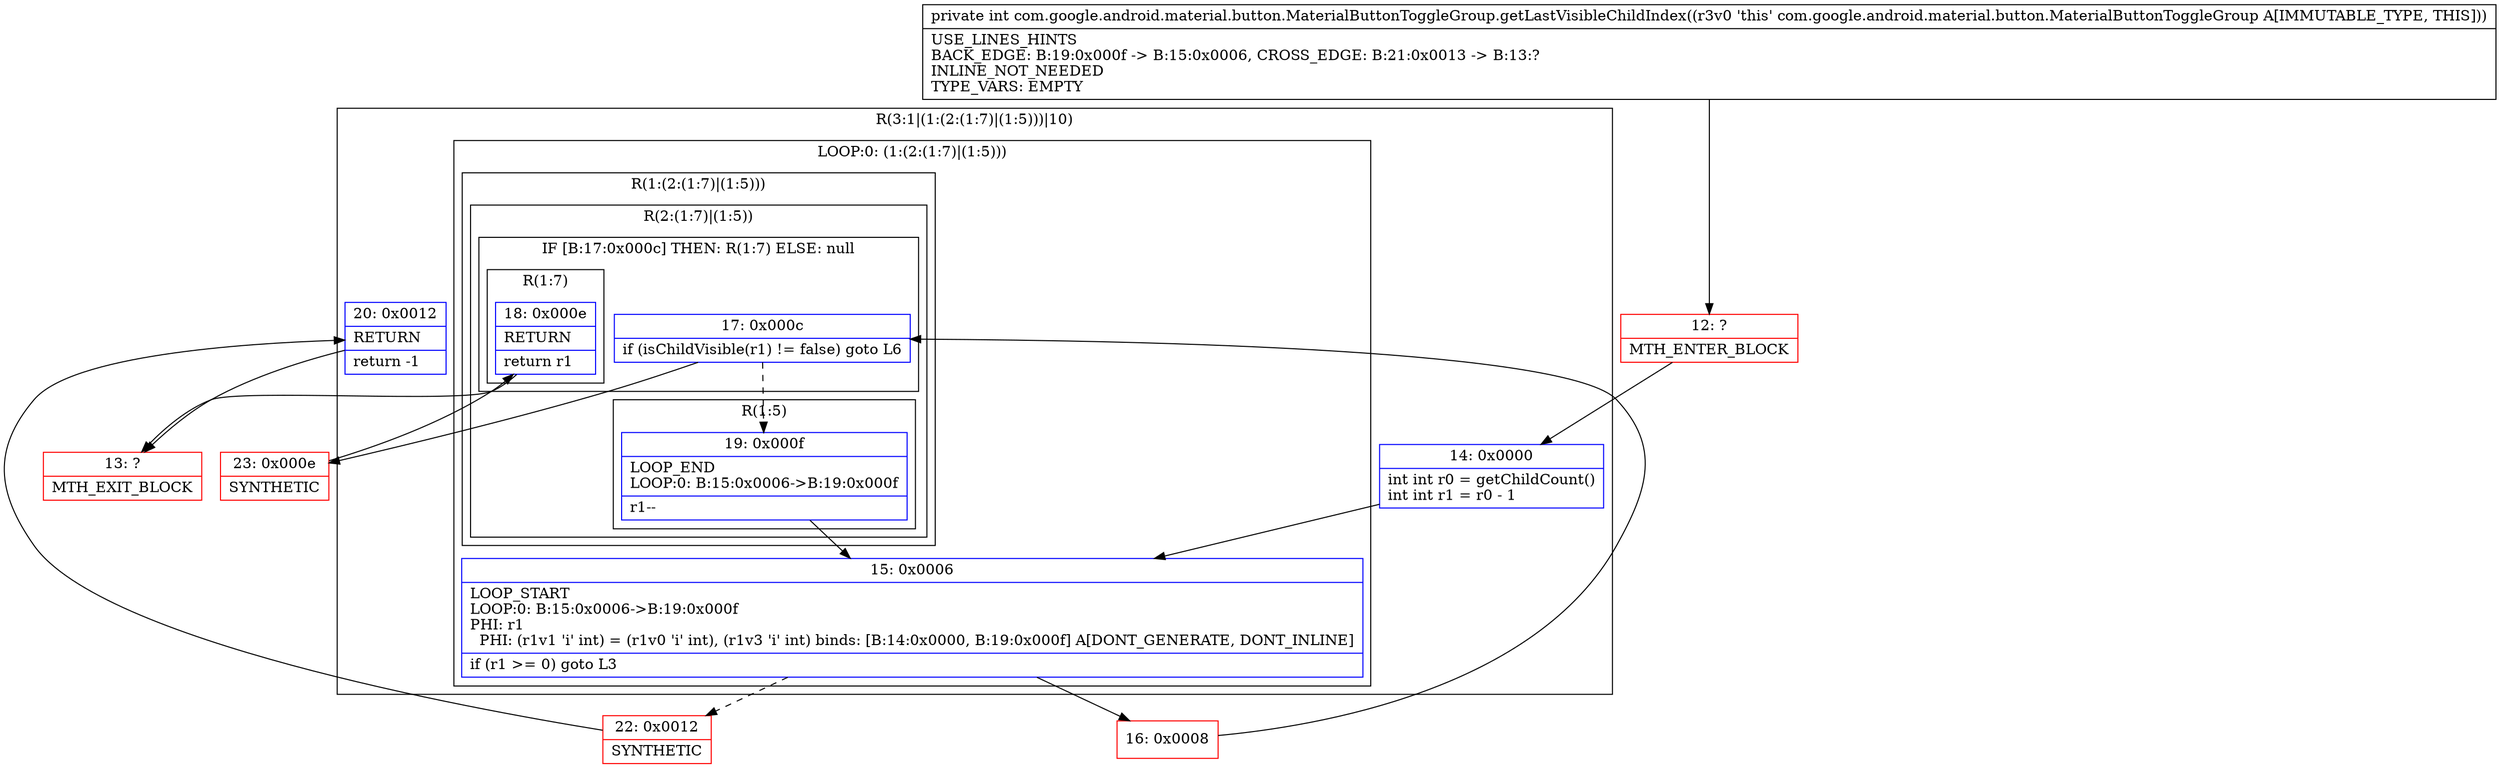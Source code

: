 digraph "CFG forcom.google.android.material.button.MaterialButtonToggleGroup.getLastVisibleChildIndex()I" {
subgraph cluster_Region_580144548 {
label = "R(3:1|(1:(2:(1:7)|(1:5)))|10)";
node [shape=record,color=blue];
Node_14 [shape=record,label="{14\:\ 0x0000|int int r0 = getChildCount()\lint int r1 = r0 \- 1\l}"];
subgraph cluster_LoopRegion_1438352856 {
label = "LOOP:0: (1:(2:(1:7)|(1:5)))";
node [shape=record,color=blue];
Node_15 [shape=record,label="{15\:\ 0x0006|LOOP_START\lLOOP:0: B:15:0x0006\-\>B:19:0x000f\lPHI: r1 \l  PHI: (r1v1 'i' int) = (r1v0 'i' int), (r1v3 'i' int) binds: [B:14:0x0000, B:19:0x000f] A[DONT_GENERATE, DONT_INLINE]\l|if (r1 \>= 0) goto L3\l}"];
subgraph cluster_Region_1356998010 {
label = "R(1:(2:(1:7)|(1:5)))";
node [shape=record,color=blue];
subgraph cluster_Region_1399881511 {
label = "R(2:(1:7)|(1:5))";
node [shape=record,color=blue];
subgraph cluster_IfRegion_1277139479 {
label = "IF [B:17:0x000c] THEN: R(1:7) ELSE: null";
node [shape=record,color=blue];
Node_17 [shape=record,label="{17\:\ 0x000c|if (isChildVisible(r1) != false) goto L6\l}"];
subgraph cluster_Region_1290143581 {
label = "R(1:7)";
node [shape=record,color=blue];
Node_18 [shape=record,label="{18\:\ 0x000e|RETURN\l|return r1\l}"];
}
}
subgraph cluster_Region_523348025 {
label = "R(1:5)";
node [shape=record,color=blue];
Node_19 [shape=record,label="{19\:\ 0x000f|LOOP_END\lLOOP:0: B:15:0x0006\-\>B:19:0x000f\l|r1\-\-\l}"];
}
}
}
}
Node_20 [shape=record,label="{20\:\ 0x0012|RETURN\l|return \-1\l}"];
}
Node_12 [shape=record,color=red,label="{12\:\ ?|MTH_ENTER_BLOCK\l}"];
Node_16 [shape=record,color=red,label="{16\:\ 0x0008}"];
Node_23 [shape=record,color=red,label="{23\:\ 0x000e|SYNTHETIC\l}"];
Node_13 [shape=record,color=red,label="{13\:\ ?|MTH_EXIT_BLOCK\l}"];
Node_22 [shape=record,color=red,label="{22\:\ 0x0012|SYNTHETIC\l}"];
MethodNode[shape=record,label="{private int com.google.android.material.button.MaterialButtonToggleGroup.getLastVisibleChildIndex((r3v0 'this' com.google.android.material.button.MaterialButtonToggleGroup A[IMMUTABLE_TYPE, THIS]))  | USE_LINES_HINTS\lBACK_EDGE: B:19:0x000f \-\> B:15:0x0006, CROSS_EDGE: B:21:0x0013 \-\> B:13:?\lINLINE_NOT_NEEDED\lTYPE_VARS: EMPTY\l}"];
MethodNode -> Node_12;Node_14 -> Node_15;
Node_15 -> Node_16;
Node_15 -> Node_22[style=dashed];
Node_17 -> Node_19[style=dashed];
Node_17 -> Node_23;
Node_18 -> Node_13;
Node_19 -> Node_15;
Node_20 -> Node_13;
Node_12 -> Node_14;
Node_16 -> Node_17;
Node_23 -> Node_18;
Node_22 -> Node_20;
}

